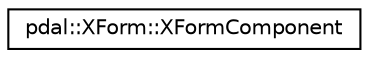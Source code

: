 digraph "Graphical Class Hierarchy"
{
  edge [fontname="Helvetica",fontsize="10",labelfontname="Helvetica",labelfontsize="10"];
  node [fontname="Helvetica",fontsize="10",shape=record];
  rankdir="LR";
  Node1 [label="pdal::XForm::XFormComponent",height=0.2,width=0.4,color="black", fillcolor="white", style="filled",URL="$structpdal_1_1XForm_1_1XFormComponent.html"];
}
